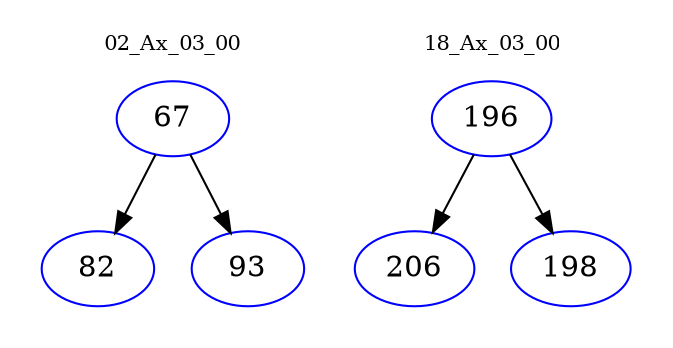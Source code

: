 digraph{
subgraph cluster_0 {
color = white
label = "02_Ax_03_00";
fontsize=10;
T0_67 [label="67", color="blue"]
T0_67 -> T0_82 [color="black"]
T0_82 [label="82", color="blue"]
T0_67 -> T0_93 [color="black"]
T0_93 [label="93", color="blue"]
}
subgraph cluster_1 {
color = white
label = "18_Ax_03_00";
fontsize=10;
T1_196 [label="196", color="blue"]
T1_196 -> T1_206 [color="black"]
T1_206 [label="206", color="blue"]
T1_196 -> T1_198 [color="black"]
T1_198 [label="198", color="blue"]
}
}
